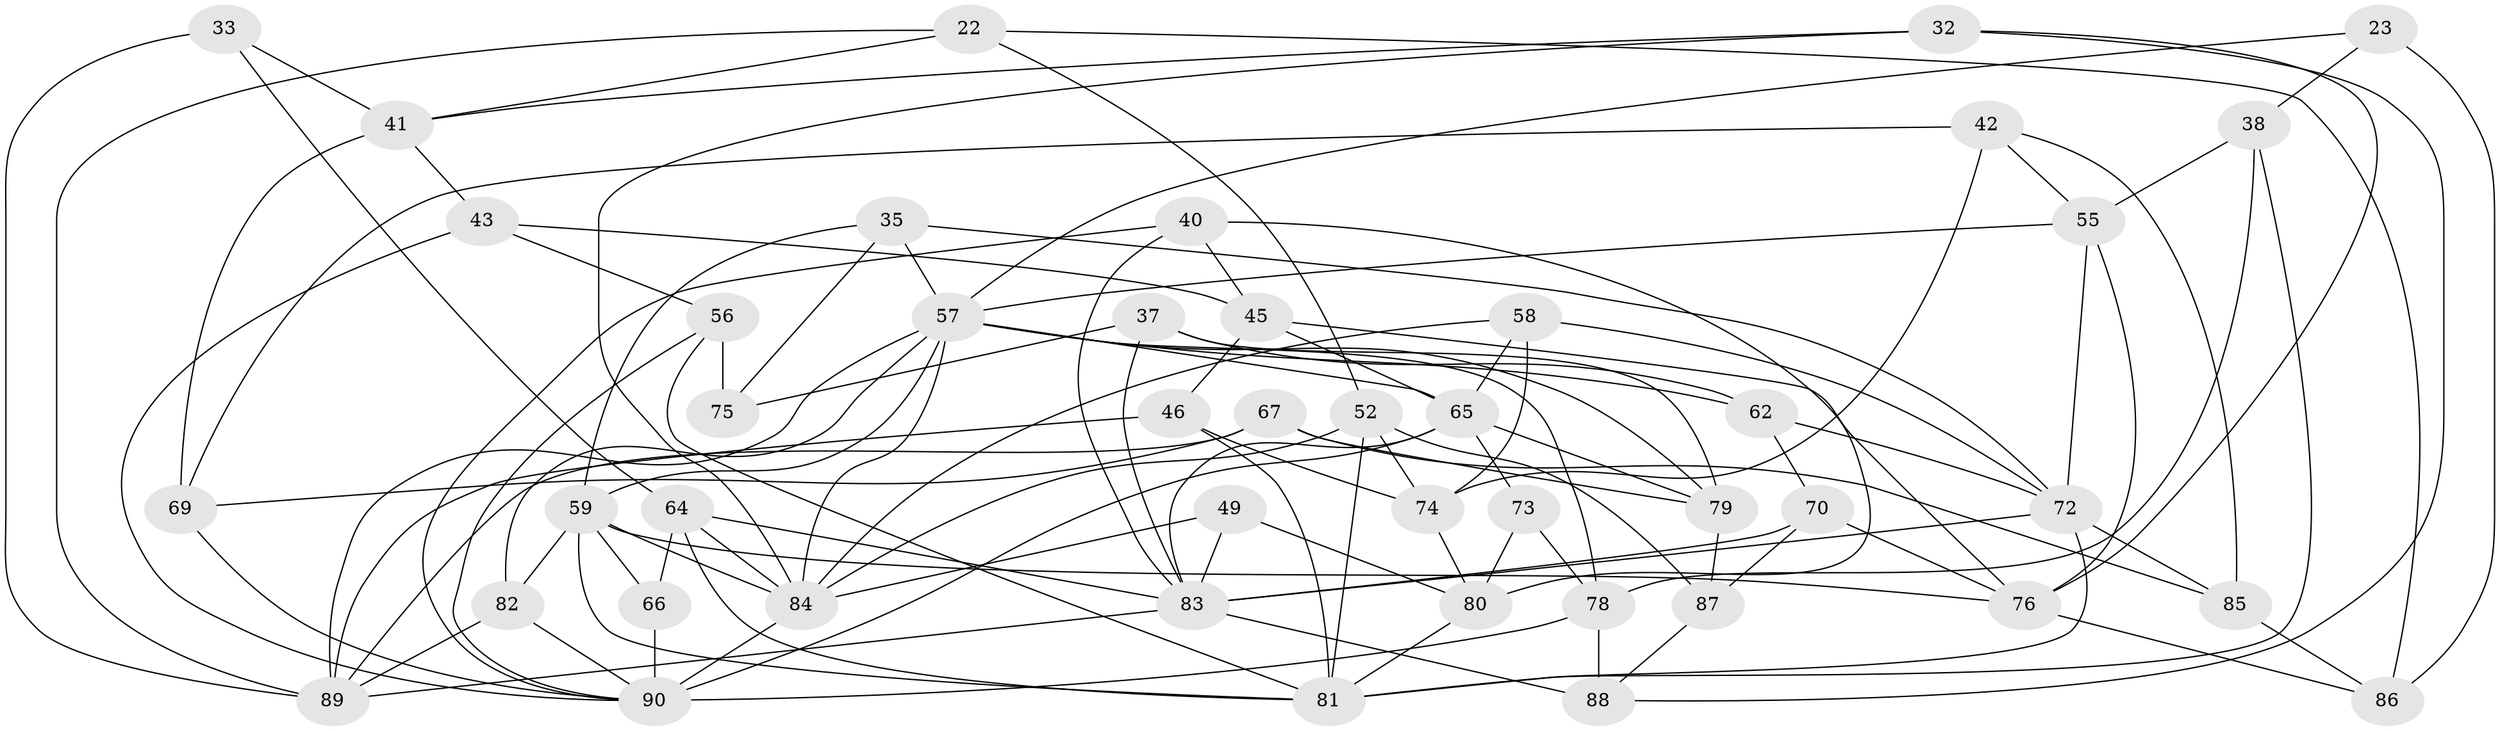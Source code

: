 // original degree distribution, {4: 1.0}
// Generated by graph-tools (version 1.1) at 2025/02/03/04/25 22:02:04]
// undirected, 45 vertices, 111 edges
graph export_dot {
graph [start="1"]
  node [color=gray90,style=filled];
  22;
  23;
  32 [super="+30"];
  33;
  35;
  37;
  38;
  40;
  41 [super="+19"];
  42;
  43 [super="+7"];
  45 [super="+39"];
  46;
  49;
  52 [super="+44"];
  55 [super="+24"];
  56 [super="+53"];
  57 [super="+2+26+34+47"];
  58;
  59 [super="+15+31"];
  62;
  64 [super="+1"];
  65 [super="+9+12+10+61"];
  66 [super="+63"];
  67;
  69;
  70;
  72 [super="+4+50"];
  73;
  74 [super="+18"];
  75;
  76 [super="+68"];
  78 [super="+36"];
  79 [super="+51"];
  80 [super="+54"];
  81 [super="+77"];
  82;
  83 [super="+13+27"];
  84 [super="+71"];
  85;
  86 [super="+16"];
  87;
  88 [super="+6"];
  89 [super="+14+20"];
  90 [super="+29+60"];
  22 -- 41;
  22 -- 52;
  22 -- 86;
  22 -- 89;
  23 -- 86 [weight=2];
  23 -- 57;
  23 -- 38;
  32 -- 88;
  32 -- 41;
  32 -- 76 [weight=2];
  32 -- 84 [weight=2];
  33 -- 89;
  33 -- 41 [weight=2];
  33 -- 64;
  35 -- 75;
  35 -- 72;
  35 -- 59;
  35 -- 57;
  37 -- 79;
  37 -- 75;
  37 -- 62;
  37 -- 83;
  38 -- 81;
  38 -- 55;
  38 -- 78;
  40 -- 83;
  40 -- 80;
  40 -- 45;
  40 -- 90;
  41 -- 69;
  41 -- 43;
  42 -- 85;
  42 -- 69;
  42 -- 55;
  42 -- 74;
  43 -- 56 [weight=2];
  43 -- 45;
  43 -- 90 [weight=2];
  45 -- 76;
  45 -- 65 [weight=2];
  45 -- 46;
  46 -- 74;
  46 -- 81;
  46 -- 89;
  49 -- 80;
  49 -- 83 [weight=2];
  49 -- 84;
  52 -- 74 [weight=2];
  52 -- 81;
  52 -- 87;
  52 -- 84;
  55 -- 76;
  55 -- 72 [weight=2];
  55 -- 57;
  56 -- 75 [weight=2];
  56 -- 81;
  56 -- 90;
  57 -- 78;
  57 -- 84;
  57 -- 62;
  57 -- 79;
  57 -- 65 [weight=2];
  57 -- 89;
  57 -- 59;
  57 -- 82;
  58 -- 74;
  58 -- 72;
  58 -- 84;
  58 -- 65;
  59 -- 84;
  59 -- 76;
  59 -- 66 [weight=2];
  59 -- 81;
  59 -- 82;
  62 -- 70;
  62 -- 72;
  64 -- 66 [weight=2];
  64 -- 81;
  64 -- 83;
  64 -- 84;
  65 -- 79 [weight=2];
  65 -- 73;
  65 -- 83;
  65 -- 90 [weight=3];
  66 -- 90 [weight=2];
  67 -- 69;
  67 -- 85;
  67 -- 79;
  67 -- 89;
  69 -- 90;
  70 -- 87;
  70 -- 83;
  70 -- 76;
  72 -- 81;
  72 -- 85;
  72 -- 83;
  73 -- 78;
  73 -- 80 [weight=2];
  74 -- 80;
  76 -- 86 [weight=2];
  78 -- 88 [weight=2];
  78 -- 90;
  79 -- 87;
  80 -- 81;
  82 -- 89;
  82 -- 90;
  83 -- 88 [weight=2];
  83 -- 89 [weight=2];
  84 -- 90 [weight=2];
  85 -- 86;
  87 -- 88;
}
